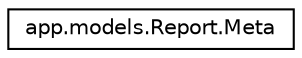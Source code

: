 digraph "Graphical Class Hierarchy"
{
 // LATEX_PDF_SIZE
  edge [fontname="Helvetica",fontsize="10",labelfontname="Helvetica",labelfontsize="10"];
  node [fontname="Helvetica",fontsize="10",shape=record];
  rankdir="LR";
  Node0 [label="app.models.Report.Meta",height=0.2,width=0.4,color="black", fillcolor="white", style="filled",URL="$classapp_1_1models_1_1Report_1_1Meta.html",tooltip=" "];
}
